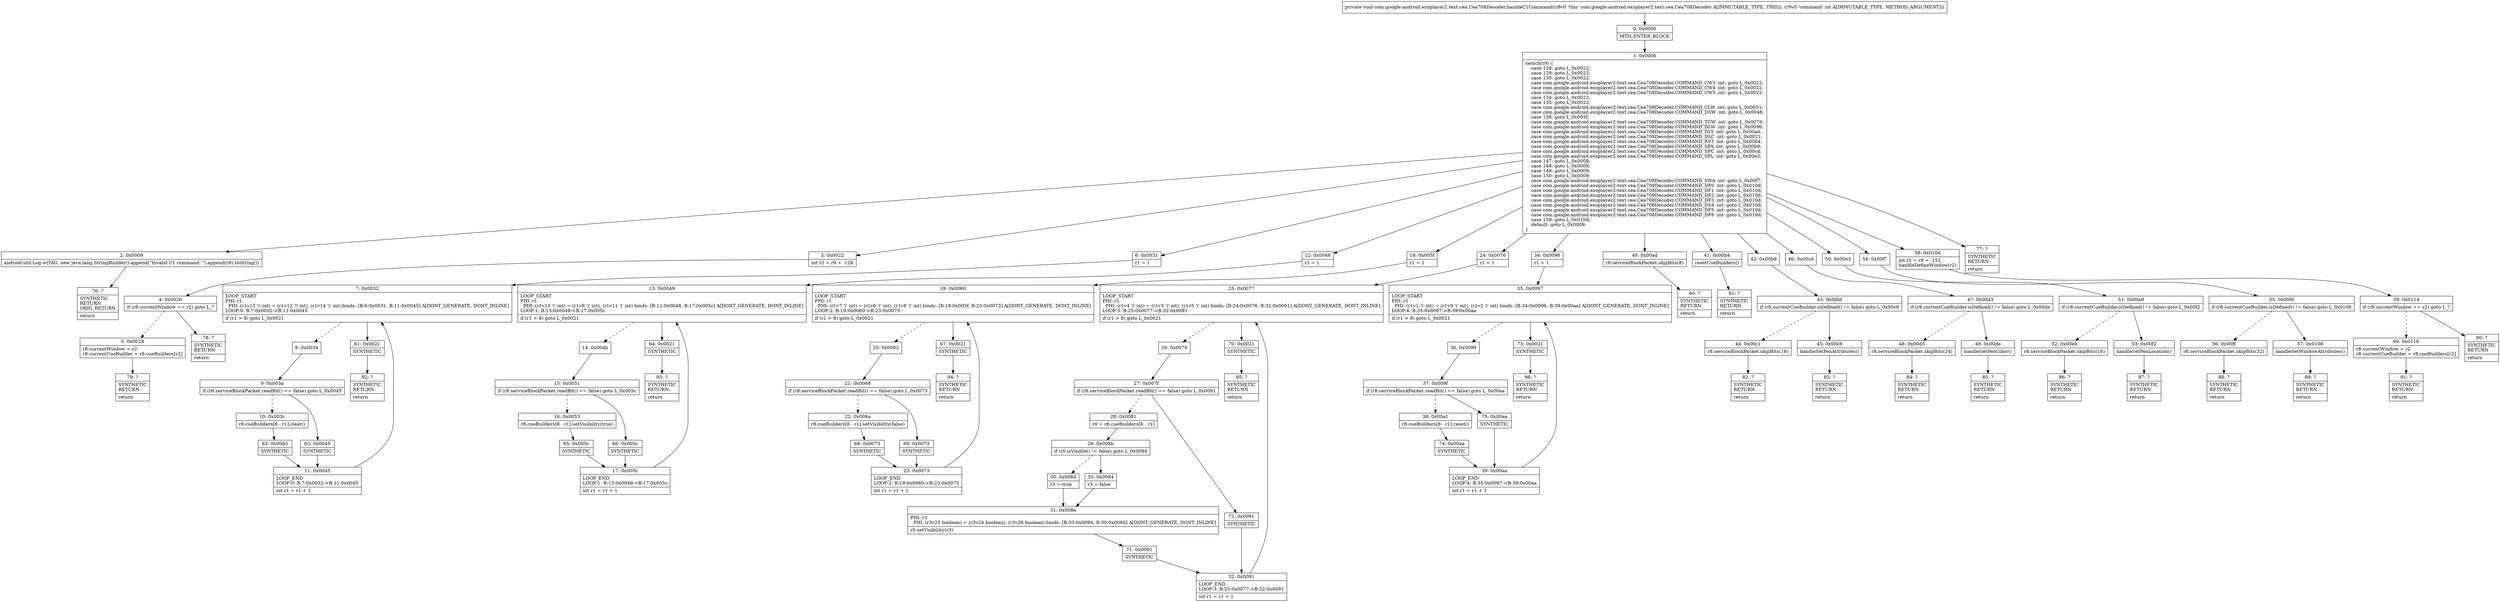 digraph "CFG forcom.google.android.exoplayer2.text.cea.Cea708Decoder.handleC1Command(I)V" {
Node_0 [shape=record,label="{0\:\ 0x0000|MTH_ENTER_BLOCK\l}"];
Node_1 [shape=record,label="{1\:\ 0x0006|switch(r9) \{\l    case 128: goto L_0x0022;\l    case 129: goto L_0x0022;\l    case 130: goto L_0x0022;\l    case com.google.android.exoplayer2.text.cea.Cea708Decoder.COMMAND_CW3 :int: goto L_0x0022;\l    case com.google.android.exoplayer2.text.cea.Cea708Decoder.COMMAND_CW4 :int: goto L_0x0022;\l    case com.google.android.exoplayer2.text.cea.Cea708Decoder.COMMAND_CW5 :int: goto L_0x0022;\l    case 134: goto L_0x0022;\l    case 135: goto L_0x0022;\l    case com.google.android.exoplayer2.text.cea.Cea708Decoder.COMMAND_CLW :int: goto L_0x0031;\l    case com.google.android.exoplayer2.text.cea.Cea708Decoder.COMMAND_DSW :int: goto L_0x0048;\l    case 138: goto L_0x005f;\l    case com.google.android.exoplayer2.text.cea.Cea708Decoder.COMMAND_TGW :int: goto L_0x0076;\l    case com.google.android.exoplayer2.text.cea.Cea708Decoder.COMMAND_DLW :int: goto L_0x0096;\l    case com.google.android.exoplayer2.text.cea.Cea708Decoder.COMMAND_DLY :int: goto L_0x00ad;\l    case com.google.android.exoplayer2.text.cea.Cea708Decoder.COMMAND_DLC :int: goto L_0x0021;\l    case com.google.android.exoplayer2.text.cea.Cea708Decoder.COMMAND_RST :int: goto L_0x00b4;\l    case com.google.android.exoplayer2.text.cea.Cea708Decoder.COMMAND_SPA :int: goto L_0x00b9;\l    case com.google.android.exoplayer2.text.cea.Cea708Decoder.COMMAND_SPC :int: goto L_0x00cd;\l    case com.google.android.exoplayer2.text.cea.Cea708Decoder.COMMAND_SPL :int: goto L_0x00e3;\l    case 147: goto L_0x0009;\l    case 148: goto L_0x0009;\l    case 149: goto L_0x0009;\l    case 150: goto L_0x0009;\l    case com.google.android.exoplayer2.text.cea.Cea708Decoder.COMMAND_SWA :int: goto L_0x00f7;\l    case com.google.android.exoplayer2.text.cea.Cea708Decoder.COMMAND_DF0 :int: goto L_0x010d;\l    case com.google.android.exoplayer2.text.cea.Cea708Decoder.COMMAND_DF1 :int: goto L_0x010d;\l    case com.google.android.exoplayer2.text.cea.Cea708Decoder.COMMAND_DF2 :int: goto L_0x010d;\l    case com.google.android.exoplayer2.text.cea.Cea708Decoder.COMMAND_DF3 :int: goto L_0x010d;\l    case com.google.android.exoplayer2.text.cea.Cea708Decoder.COMMAND_DS4 :int: goto L_0x010d;\l    case com.google.android.exoplayer2.text.cea.Cea708Decoder.COMMAND_DF5 :int: goto L_0x010d;\l    case com.google.android.exoplayer2.text.cea.Cea708Decoder.COMMAND_DF6 :int: goto L_0x010d;\l    case 159: goto L_0x010d;\l    default: goto L_0x0009;\l\}\l}"];
Node_2 [shape=record,label="{2\:\ 0x0009|android.util.Log.w(TAG, new java.lang.StringBuilder().append(\"Invalid C1 command: \").append(r9).toString())\l}"];
Node_3 [shape=record,label="{3\:\ 0x0022|int r2 = r9 + \-128\l}"];
Node_4 [shape=record,label="{4\:\ 0x0026|if (r8.currentWindow == r2) goto L_?\l}"];
Node_5 [shape=record,label="{5\:\ 0x0028|r8.currentWindow = r2\lr8.currentCueBuilder = r8.cueBuilders[r2]\l}"];
Node_6 [shape=record,label="{6\:\ 0x0031|r1 = 1\l}"];
Node_7 [shape=record,label="{7\:\ 0x0032|LOOP_START\lPHI: r1 \l  PHI: (r1v13 'i' int) = (r1v12 'i' int), (r1v14 'i' int) binds: [B:6:0x0031, B:11:0x0045] A[DONT_GENERATE, DONT_INLINE]\lLOOP:0: B:7:0x0032\-\>B:11:0x0045\l|if (r1 \> 8) goto L_0x0021\l}"];
Node_8 [shape=record,label="{8\:\ 0x0034}"];
Node_9 [shape=record,label="{9\:\ 0x003a|if (r8.serviceBlockPacket.readBit() == false) goto L_0x0045\l}"];
Node_10 [shape=record,label="{10\:\ 0x003c|r8.cueBuilders[8 \- r1].clear()\l}"];
Node_11 [shape=record,label="{11\:\ 0x0045|LOOP_END\lLOOP:0: B:7:0x0032\-\>B:11:0x0045\l|int r1 = r1 + 1\l}"];
Node_12 [shape=record,label="{12\:\ 0x0048|r1 = 1\l}"];
Node_13 [shape=record,label="{13\:\ 0x0049|LOOP_START\lPHI: r1 \l  PHI: (r1v10 'i' int) = (r1v9 'i' int), (r1v11 'i' int) binds: [B:12:0x0048, B:17:0x005c] A[DONT_GENERATE, DONT_INLINE]\lLOOP:1: B:13:0x0049\-\>B:17:0x005c\l|if (r1 \> 8) goto L_0x0021\l}"];
Node_14 [shape=record,label="{14\:\ 0x004b}"];
Node_15 [shape=record,label="{15\:\ 0x0051|if (r8.serviceBlockPacket.readBit() == false) goto L_0x005c\l}"];
Node_16 [shape=record,label="{16\:\ 0x0053|r8.cueBuilders[8 \- r1].setVisibility(true)\l}"];
Node_17 [shape=record,label="{17\:\ 0x005c|LOOP_END\lLOOP:1: B:13:0x0049\-\>B:17:0x005c\l|int r1 = r1 + 1\l}"];
Node_18 [shape=record,label="{18\:\ 0x005f|r1 = 1\l}"];
Node_19 [shape=record,label="{19\:\ 0x0060|LOOP_START\lPHI: r1 \l  PHI: (r1v7 'i' int) = (r1v6 'i' int), (r1v8 'i' int) binds: [B:18:0x005f, B:23:0x0073] A[DONT_GENERATE, DONT_INLINE]\lLOOP:2: B:19:0x0060\-\>B:23:0x0073\l|if (r1 \> 8) goto L_0x0021\l}"];
Node_20 [shape=record,label="{20\:\ 0x0062}"];
Node_21 [shape=record,label="{21\:\ 0x0068|if (r8.serviceBlockPacket.readBit() == false) goto L_0x0073\l}"];
Node_22 [shape=record,label="{22\:\ 0x006a|r8.cueBuilders[8 \- r1].setVisibility(false)\l}"];
Node_23 [shape=record,label="{23\:\ 0x0073|LOOP_END\lLOOP:2: B:19:0x0060\-\>B:23:0x0073\l|int r1 = r1 + 1\l}"];
Node_24 [shape=record,label="{24\:\ 0x0076|r1 = 1\l}"];
Node_25 [shape=record,label="{25\:\ 0x0077|LOOP_START\lPHI: r1 \l  PHI: (r1v4 'i' int) = (r1v3 'i' int), (r1v5 'i' int) binds: [B:24:0x0076, B:32:0x0091] A[DONT_GENERATE, DONT_INLINE]\lLOOP:3: B:25:0x0077\-\>B:32:0x0091\l|if (r1 \> 8) goto L_0x0021\l}"];
Node_26 [shape=record,label="{26\:\ 0x0079}"];
Node_27 [shape=record,label="{27\:\ 0x007f|if (r8.serviceBlockPacket.readBit() == false) goto L_0x0091\l}"];
Node_28 [shape=record,label="{28\:\ 0x0081|r0 = r8.cueBuilders[8 \- r1]\l}"];
Node_29 [shape=record,label="{29\:\ 0x008b|if (r0.isVisible() != false) goto L_0x0094\l}"];
Node_30 [shape=record,label="{30\:\ 0x008d|r3 = true\l}"];
Node_31 [shape=record,label="{31\:\ 0x008e|PHI: r3 \l  PHI: (r3v25 boolean) = (r3v24 boolean), (r3v26 boolean) binds: [B:33:0x0094, B:30:0x008d] A[DONT_GENERATE, DONT_INLINE]\l|r0.setVisibility(r3)\l}"];
Node_32 [shape=record,label="{32\:\ 0x0091|LOOP_END\lLOOP:3: B:25:0x0077\-\>B:32:0x0091\l|int r1 = r1 + 1\l}"];
Node_33 [shape=record,label="{33\:\ 0x0094|r3 = false\l}"];
Node_34 [shape=record,label="{34\:\ 0x0096|r1 = 1\l}"];
Node_35 [shape=record,label="{35\:\ 0x0097|LOOP_START\lPHI: r1 \l  PHI: (r1v1 'i' int) = (r1v0 'i' int), (r1v2 'i' int) binds: [B:34:0x0096, B:39:0x00aa] A[DONT_GENERATE, DONT_INLINE]\lLOOP:4: B:35:0x0097\-\>B:39:0x00aa\l|if (r1 \> 8) goto L_0x0021\l}"];
Node_36 [shape=record,label="{36\:\ 0x0099}"];
Node_37 [shape=record,label="{37\:\ 0x009f|if (r8.serviceBlockPacket.readBit() == false) goto L_0x00aa\l}"];
Node_38 [shape=record,label="{38\:\ 0x00a1|r8.cueBuilders[8 \- r1].reset()\l}"];
Node_39 [shape=record,label="{39\:\ 0x00aa|LOOP_END\lLOOP:4: B:35:0x0097\-\>B:39:0x00aa\l|int r1 = r1 + 1\l}"];
Node_40 [shape=record,label="{40\:\ 0x00ad|r8.serviceBlockPacket.skipBits(8)\l}"];
Node_41 [shape=record,label="{41\:\ 0x00b4|resetCueBuilders()\l}"];
Node_42 [shape=record,label="{42\:\ 0x00b9}"];
Node_43 [shape=record,label="{43\:\ 0x00bf|if (r8.currentCueBuilder.isDefined() != false) goto L_0x00c8\l}"];
Node_44 [shape=record,label="{44\:\ 0x00c1|r8.serviceBlockPacket.skipBits(16)\l}"];
Node_45 [shape=record,label="{45\:\ 0x00c8|handleSetPenAttributes()\l}"];
Node_46 [shape=record,label="{46\:\ 0x00cd}"];
Node_47 [shape=record,label="{47\:\ 0x00d3|if (r8.currentCueBuilder.isDefined() != false) goto L_0x00de\l}"];
Node_48 [shape=record,label="{48\:\ 0x00d5|r8.serviceBlockPacket.skipBits(24)\l}"];
Node_49 [shape=record,label="{49\:\ 0x00de|handleSetPenColor()\l}"];
Node_50 [shape=record,label="{50\:\ 0x00e3}"];
Node_51 [shape=record,label="{51\:\ 0x00e9|if (r8.currentCueBuilder.isDefined() != false) goto L_0x00f2\l}"];
Node_52 [shape=record,label="{52\:\ 0x00eb|r8.serviceBlockPacket.skipBits(16)\l}"];
Node_53 [shape=record,label="{53\:\ 0x00f2|handleSetPenLocation()\l}"];
Node_54 [shape=record,label="{54\:\ 0x00f7}"];
Node_55 [shape=record,label="{55\:\ 0x00fd|if (r8.currentCueBuilder.isDefined() != false) goto L_0x0108\l}"];
Node_56 [shape=record,label="{56\:\ 0x00ff|r8.serviceBlockPacket.skipBits(32)\l}"];
Node_57 [shape=record,label="{57\:\ 0x0108|handleSetWindowAttributes()\l}"];
Node_58 [shape=record,label="{58\:\ 0x010d|int r2 = r9 + \-152\lhandleDefineWindow(r2)\l}"];
Node_59 [shape=record,label="{59\:\ 0x0114|if (r8.currentWindow == r2) goto L_?\l}"];
Node_60 [shape=record,label="{60\:\ 0x0116|r8.currentWindow = r2\lr8.currentCueBuilder = r8.cueBuilders[r2]\l}"];
Node_61 [shape=record,label="{61\:\ 0x0021|SYNTHETIC\l}"];
Node_62 [shape=record,label="{62\:\ 0x0045|SYNTHETIC\l}"];
Node_63 [shape=record,label="{63\:\ 0x0045|SYNTHETIC\l}"];
Node_64 [shape=record,label="{64\:\ 0x0021|SYNTHETIC\l}"];
Node_65 [shape=record,label="{65\:\ 0x005c|SYNTHETIC\l}"];
Node_66 [shape=record,label="{66\:\ 0x005c|SYNTHETIC\l}"];
Node_67 [shape=record,label="{67\:\ 0x0021|SYNTHETIC\l}"];
Node_68 [shape=record,label="{68\:\ 0x0073|SYNTHETIC\l}"];
Node_69 [shape=record,label="{69\:\ 0x0073|SYNTHETIC\l}"];
Node_70 [shape=record,label="{70\:\ 0x0021|SYNTHETIC\l}"];
Node_71 [shape=record,label="{71\:\ 0x0091|SYNTHETIC\l}"];
Node_72 [shape=record,label="{72\:\ 0x0091|SYNTHETIC\l}"];
Node_73 [shape=record,label="{73\:\ 0x0021|SYNTHETIC\l}"];
Node_74 [shape=record,label="{74\:\ 0x00aa|SYNTHETIC\l}"];
Node_75 [shape=record,label="{75\:\ 0x00aa|SYNTHETIC\l}"];
Node_76 [shape=record,label="{76\:\ ?|SYNTHETIC\lRETURN\lORIG_RETURN\l|return\l}"];
Node_77 [shape=record,label="{77\:\ ?|SYNTHETIC\lRETURN\l|return\l}"];
Node_78 [shape=record,label="{78\:\ ?|SYNTHETIC\lRETURN\l|return\l}"];
Node_79 [shape=record,label="{79\:\ ?|SYNTHETIC\lRETURN\l|return\l}"];
Node_80 [shape=record,label="{80\:\ ?|SYNTHETIC\lRETURN\l|return\l}"];
Node_81 [shape=record,label="{81\:\ ?|SYNTHETIC\lRETURN\l|return\l}"];
Node_82 [shape=record,label="{82\:\ ?|SYNTHETIC\lRETURN\l|return\l}"];
Node_83 [shape=record,label="{83\:\ ?|SYNTHETIC\lRETURN\l|return\l}"];
Node_84 [shape=record,label="{84\:\ ?|SYNTHETIC\lRETURN\l|return\l}"];
Node_85 [shape=record,label="{85\:\ ?|SYNTHETIC\lRETURN\l|return\l}"];
Node_86 [shape=record,label="{86\:\ ?|SYNTHETIC\lRETURN\l|return\l}"];
Node_87 [shape=record,label="{87\:\ ?|SYNTHETIC\lRETURN\l|return\l}"];
Node_88 [shape=record,label="{88\:\ ?|SYNTHETIC\lRETURN\l|return\l}"];
Node_89 [shape=record,label="{89\:\ ?|SYNTHETIC\lRETURN\l|return\l}"];
Node_90 [shape=record,label="{90\:\ ?|SYNTHETIC\lRETURN\l|return\l}"];
Node_91 [shape=record,label="{91\:\ ?|SYNTHETIC\lRETURN\l|return\l}"];
Node_92 [shape=record,label="{92\:\ ?|SYNTHETIC\lRETURN\l|return\l}"];
Node_93 [shape=record,label="{93\:\ ?|SYNTHETIC\lRETURN\l|return\l}"];
Node_94 [shape=record,label="{94\:\ ?|SYNTHETIC\lRETURN\l|return\l}"];
Node_95 [shape=record,label="{95\:\ ?|SYNTHETIC\lRETURN\l|return\l}"];
Node_96 [shape=record,label="{96\:\ ?|SYNTHETIC\lRETURN\l|return\l}"];
MethodNode[shape=record,label="{private void com.google.android.exoplayer2.text.cea.Cea708Decoder.handleC1Command((r8v0 'this' com.google.android.exoplayer2.text.cea.Cea708Decoder A[IMMUTABLE_TYPE, THIS]), (r9v0 'command' int A[IMMUTABLE_TYPE, METHOD_ARGUMENT])) }"];
MethodNode -> Node_0;
Node_0 -> Node_1;
Node_1 -> Node_2;
Node_1 -> Node_3;
Node_1 -> Node_6;
Node_1 -> Node_12;
Node_1 -> Node_18;
Node_1 -> Node_24;
Node_1 -> Node_34;
Node_1 -> Node_40;
Node_1 -> Node_41;
Node_1 -> Node_42;
Node_1 -> Node_46;
Node_1 -> Node_50;
Node_1 -> Node_54;
Node_1 -> Node_58;
Node_1 -> Node_77;
Node_2 -> Node_76;
Node_3 -> Node_4;
Node_4 -> Node_5[style=dashed];
Node_4 -> Node_78;
Node_5 -> Node_79;
Node_6 -> Node_7;
Node_7 -> Node_8[style=dashed];
Node_7 -> Node_61;
Node_8 -> Node_9;
Node_9 -> Node_10[style=dashed];
Node_9 -> Node_63;
Node_10 -> Node_62;
Node_11 -> Node_7;
Node_12 -> Node_13;
Node_13 -> Node_14[style=dashed];
Node_13 -> Node_64;
Node_14 -> Node_15;
Node_15 -> Node_16[style=dashed];
Node_15 -> Node_66;
Node_16 -> Node_65;
Node_17 -> Node_13;
Node_18 -> Node_19;
Node_19 -> Node_20[style=dashed];
Node_19 -> Node_67;
Node_20 -> Node_21;
Node_21 -> Node_22[style=dashed];
Node_21 -> Node_69;
Node_22 -> Node_68;
Node_23 -> Node_19;
Node_24 -> Node_25;
Node_25 -> Node_26[style=dashed];
Node_25 -> Node_70;
Node_26 -> Node_27;
Node_27 -> Node_28[style=dashed];
Node_27 -> Node_72;
Node_28 -> Node_29;
Node_29 -> Node_30[style=dashed];
Node_29 -> Node_33;
Node_30 -> Node_31;
Node_31 -> Node_71;
Node_32 -> Node_25;
Node_33 -> Node_31;
Node_34 -> Node_35;
Node_35 -> Node_36[style=dashed];
Node_35 -> Node_73;
Node_36 -> Node_37;
Node_37 -> Node_38[style=dashed];
Node_37 -> Node_75;
Node_38 -> Node_74;
Node_39 -> Node_35;
Node_40 -> Node_80;
Node_41 -> Node_81;
Node_42 -> Node_43;
Node_43 -> Node_44[style=dashed];
Node_43 -> Node_45;
Node_44 -> Node_82;
Node_45 -> Node_83;
Node_46 -> Node_47;
Node_47 -> Node_48[style=dashed];
Node_47 -> Node_49;
Node_48 -> Node_84;
Node_49 -> Node_85;
Node_50 -> Node_51;
Node_51 -> Node_52[style=dashed];
Node_51 -> Node_53;
Node_52 -> Node_86;
Node_53 -> Node_87;
Node_54 -> Node_55;
Node_55 -> Node_56[style=dashed];
Node_55 -> Node_57;
Node_56 -> Node_88;
Node_57 -> Node_89;
Node_58 -> Node_59;
Node_59 -> Node_60[style=dashed];
Node_59 -> Node_90;
Node_60 -> Node_91;
Node_61 -> Node_92;
Node_62 -> Node_11;
Node_63 -> Node_11;
Node_64 -> Node_93;
Node_65 -> Node_17;
Node_66 -> Node_17;
Node_67 -> Node_94;
Node_68 -> Node_23;
Node_69 -> Node_23;
Node_70 -> Node_95;
Node_71 -> Node_32;
Node_72 -> Node_32;
Node_73 -> Node_96;
Node_74 -> Node_39;
Node_75 -> Node_39;
}

